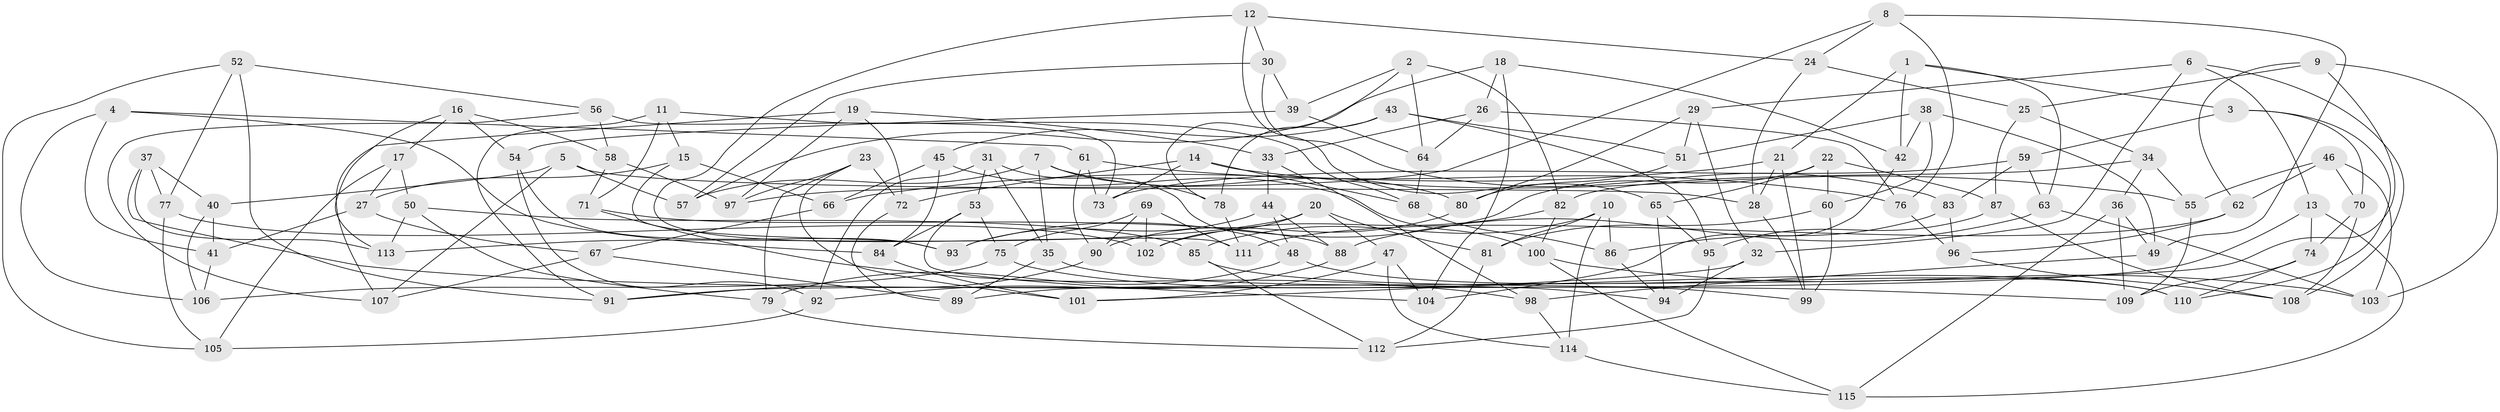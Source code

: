 // coarse degree distribution, {5: 0.18571428571428572, 3: 0.04285714285714286, 6: 0.44285714285714284, 4: 0.32857142857142857}
// Generated by graph-tools (version 1.1) at 2025/42/03/06/25 10:42:24]
// undirected, 115 vertices, 230 edges
graph export_dot {
graph [start="1"]
  node [color=gray90,style=filled];
  1;
  2;
  3;
  4;
  5;
  6;
  7;
  8;
  9;
  10;
  11;
  12;
  13;
  14;
  15;
  16;
  17;
  18;
  19;
  20;
  21;
  22;
  23;
  24;
  25;
  26;
  27;
  28;
  29;
  30;
  31;
  32;
  33;
  34;
  35;
  36;
  37;
  38;
  39;
  40;
  41;
  42;
  43;
  44;
  45;
  46;
  47;
  48;
  49;
  50;
  51;
  52;
  53;
  54;
  55;
  56;
  57;
  58;
  59;
  60;
  61;
  62;
  63;
  64;
  65;
  66;
  67;
  68;
  69;
  70;
  71;
  72;
  73;
  74;
  75;
  76;
  77;
  78;
  79;
  80;
  81;
  82;
  83;
  84;
  85;
  86;
  87;
  88;
  89;
  90;
  91;
  92;
  93;
  94;
  95;
  96;
  97;
  98;
  99;
  100;
  101;
  102;
  103;
  104;
  105;
  106;
  107;
  108;
  109;
  110;
  111;
  112;
  113;
  114;
  115;
  1 -- 42;
  1 -- 3;
  1 -- 63;
  1 -- 21;
  2 -- 39;
  2 -- 64;
  2 -- 82;
  2 -- 78;
  3 -- 110;
  3 -- 70;
  3 -- 59;
  4 -- 41;
  4 -- 84;
  4 -- 106;
  4 -- 61;
  5 -- 107;
  5 -- 28;
  5 -- 40;
  5 -- 57;
  6 -- 29;
  6 -- 32;
  6 -- 13;
  6 -- 108;
  7 -- 35;
  7 -- 57;
  7 -- 80;
  7 -- 78;
  8 -- 76;
  8 -- 24;
  8 -- 97;
  8 -- 49;
  9 -- 25;
  9 -- 62;
  9 -- 89;
  9 -- 103;
  10 -- 85;
  10 -- 86;
  10 -- 114;
  10 -- 81;
  11 -- 15;
  11 -- 68;
  11 -- 91;
  11 -- 71;
  12 -- 65;
  12 -- 111;
  12 -- 24;
  12 -- 30;
  13 -- 115;
  13 -- 91;
  13 -- 74;
  14 -- 72;
  14 -- 55;
  14 -- 73;
  14 -- 68;
  15 -- 66;
  15 -- 93;
  15 -- 27;
  16 -- 54;
  16 -- 113;
  16 -- 17;
  16 -- 58;
  17 -- 105;
  17 -- 50;
  17 -- 27;
  18 -- 57;
  18 -- 26;
  18 -- 42;
  18 -- 104;
  19 -- 33;
  19 -- 72;
  19 -- 107;
  19 -- 97;
  20 -- 113;
  20 -- 81;
  20 -- 47;
  20 -- 102;
  21 -- 66;
  21 -- 99;
  21 -- 28;
  22 -- 65;
  22 -- 60;
  22 -- 93;
  22 -- 87;
  23 -- 101;
  23 -- 72;
  23 -- 97;
  23 -- 79;
  24 -- 28;
  24 -- 25;
  25 -- 87;
  25 -- 34;
  26 -- 33;
  26 -- 76;
  26 -- 64;
  27 -- 67;
  27 -- 41;
  28 -- 99;
  29 -- 80;
  29 -- 32;
  29 -- 51;
  30 -- 39;
  30 -- 57;
  30 -- 83;
  31 -- 53;
  31 -- 92;
  31 -- 48;
  31 -- 35;
  32 -- 94;
  32 -- 101;
  33 -- 44;
  33 -- 98;
  34 -- 36;
  34 -- 55;
  34 -- 82;
  35 -- 89;
  35 -- 94;
  36 -- 109;
  36 -- 49;
  36 -- 115;
  37 -- 77;
  37 -- 40;
  37 -- 113;
  37 -- 109;
  38 -- 42;
  38 -- 60;
  38 -- 49;
  38 -- 51;
  39 -- 64;
  39 -- 54;
  40 -- 106;
  40 -- 41;
  41 -- 106;
  42 -- 104;
  43 -- 45;
  43 -- 51;
  43 -- 95;
  43 -- 78;
  44 -- 48;
  44 -- 93;
  44 -- 88;
  45 -- 84;
  45 -- 66;
  45 -- 100;
  46 -- 62;
  46 -- 55;
  46 -- 70;
  46 -- 103;
  47 -- 101;
  47 -- 104;
  47 -- 114;
  48 -- 110;
  48 -- 79;
  49 -- 98;
  50 -- 113;
  50 -- 85;
  50 -- 79;
  51 -- 80;
  52 -- 105;
  52 -- 91;
  52 -- 56;
  52 -- 77;
  53 -- 104;
  53 -- 84;
  53 -- 75;
  54 -- 93;
  54 -- 92;
  55 -- 109;
  56 -- 58;
  56 -- 73;
  56 -- 107;
  58 -- 71;
  58 -- 97;
  59 -- 73;
  59 -- 83;
  59 -- 63;
  60 -- 99;
  60 -- 81;
  61 -- 73;
  61 -- 90;
  61 -- 76;
  62 -- 96;
  62 -- 111;
  63 -- 88;
  63 -- 103;
  64 -- 68;
  65 -- 94;
  65 -- 95;
  66 -- 67;
  67 -- 107;
  67 -- 89;
  68 -- 86;
  69 -- 111;
  69 -- 75;
  69 -- 102;
  69 -- 90;
  70 -- 108;
  70 -- 74;
  71 -- 98;
  71 -- 88;
  72 -- 89;
  74 -- 109;
  74 -- 110;
  75 -- 106;
  75 -- 110;
  76 -- 96;
  77 -- 105;
  77 -- 102;
  78 -- 111;
  79 -- 112;
  80 -- 90;
  81 -- 112;
  82 -- 102;
  82 -- 100;
  83 -- 96;
  83 -- 86;
  84 -- 101;
  85 -- 112;
  85 -- 99;
  86 -- 94;
  87 -- 108;
  87 -- 95;
  88 -- 92;
  90 -- 91;
  92 -- 105;
  95 -- 112;
  96 -- 108;
  98 -- 114;
  100 -- 115;
  100 -- 103;
  114 -- 115;
}
